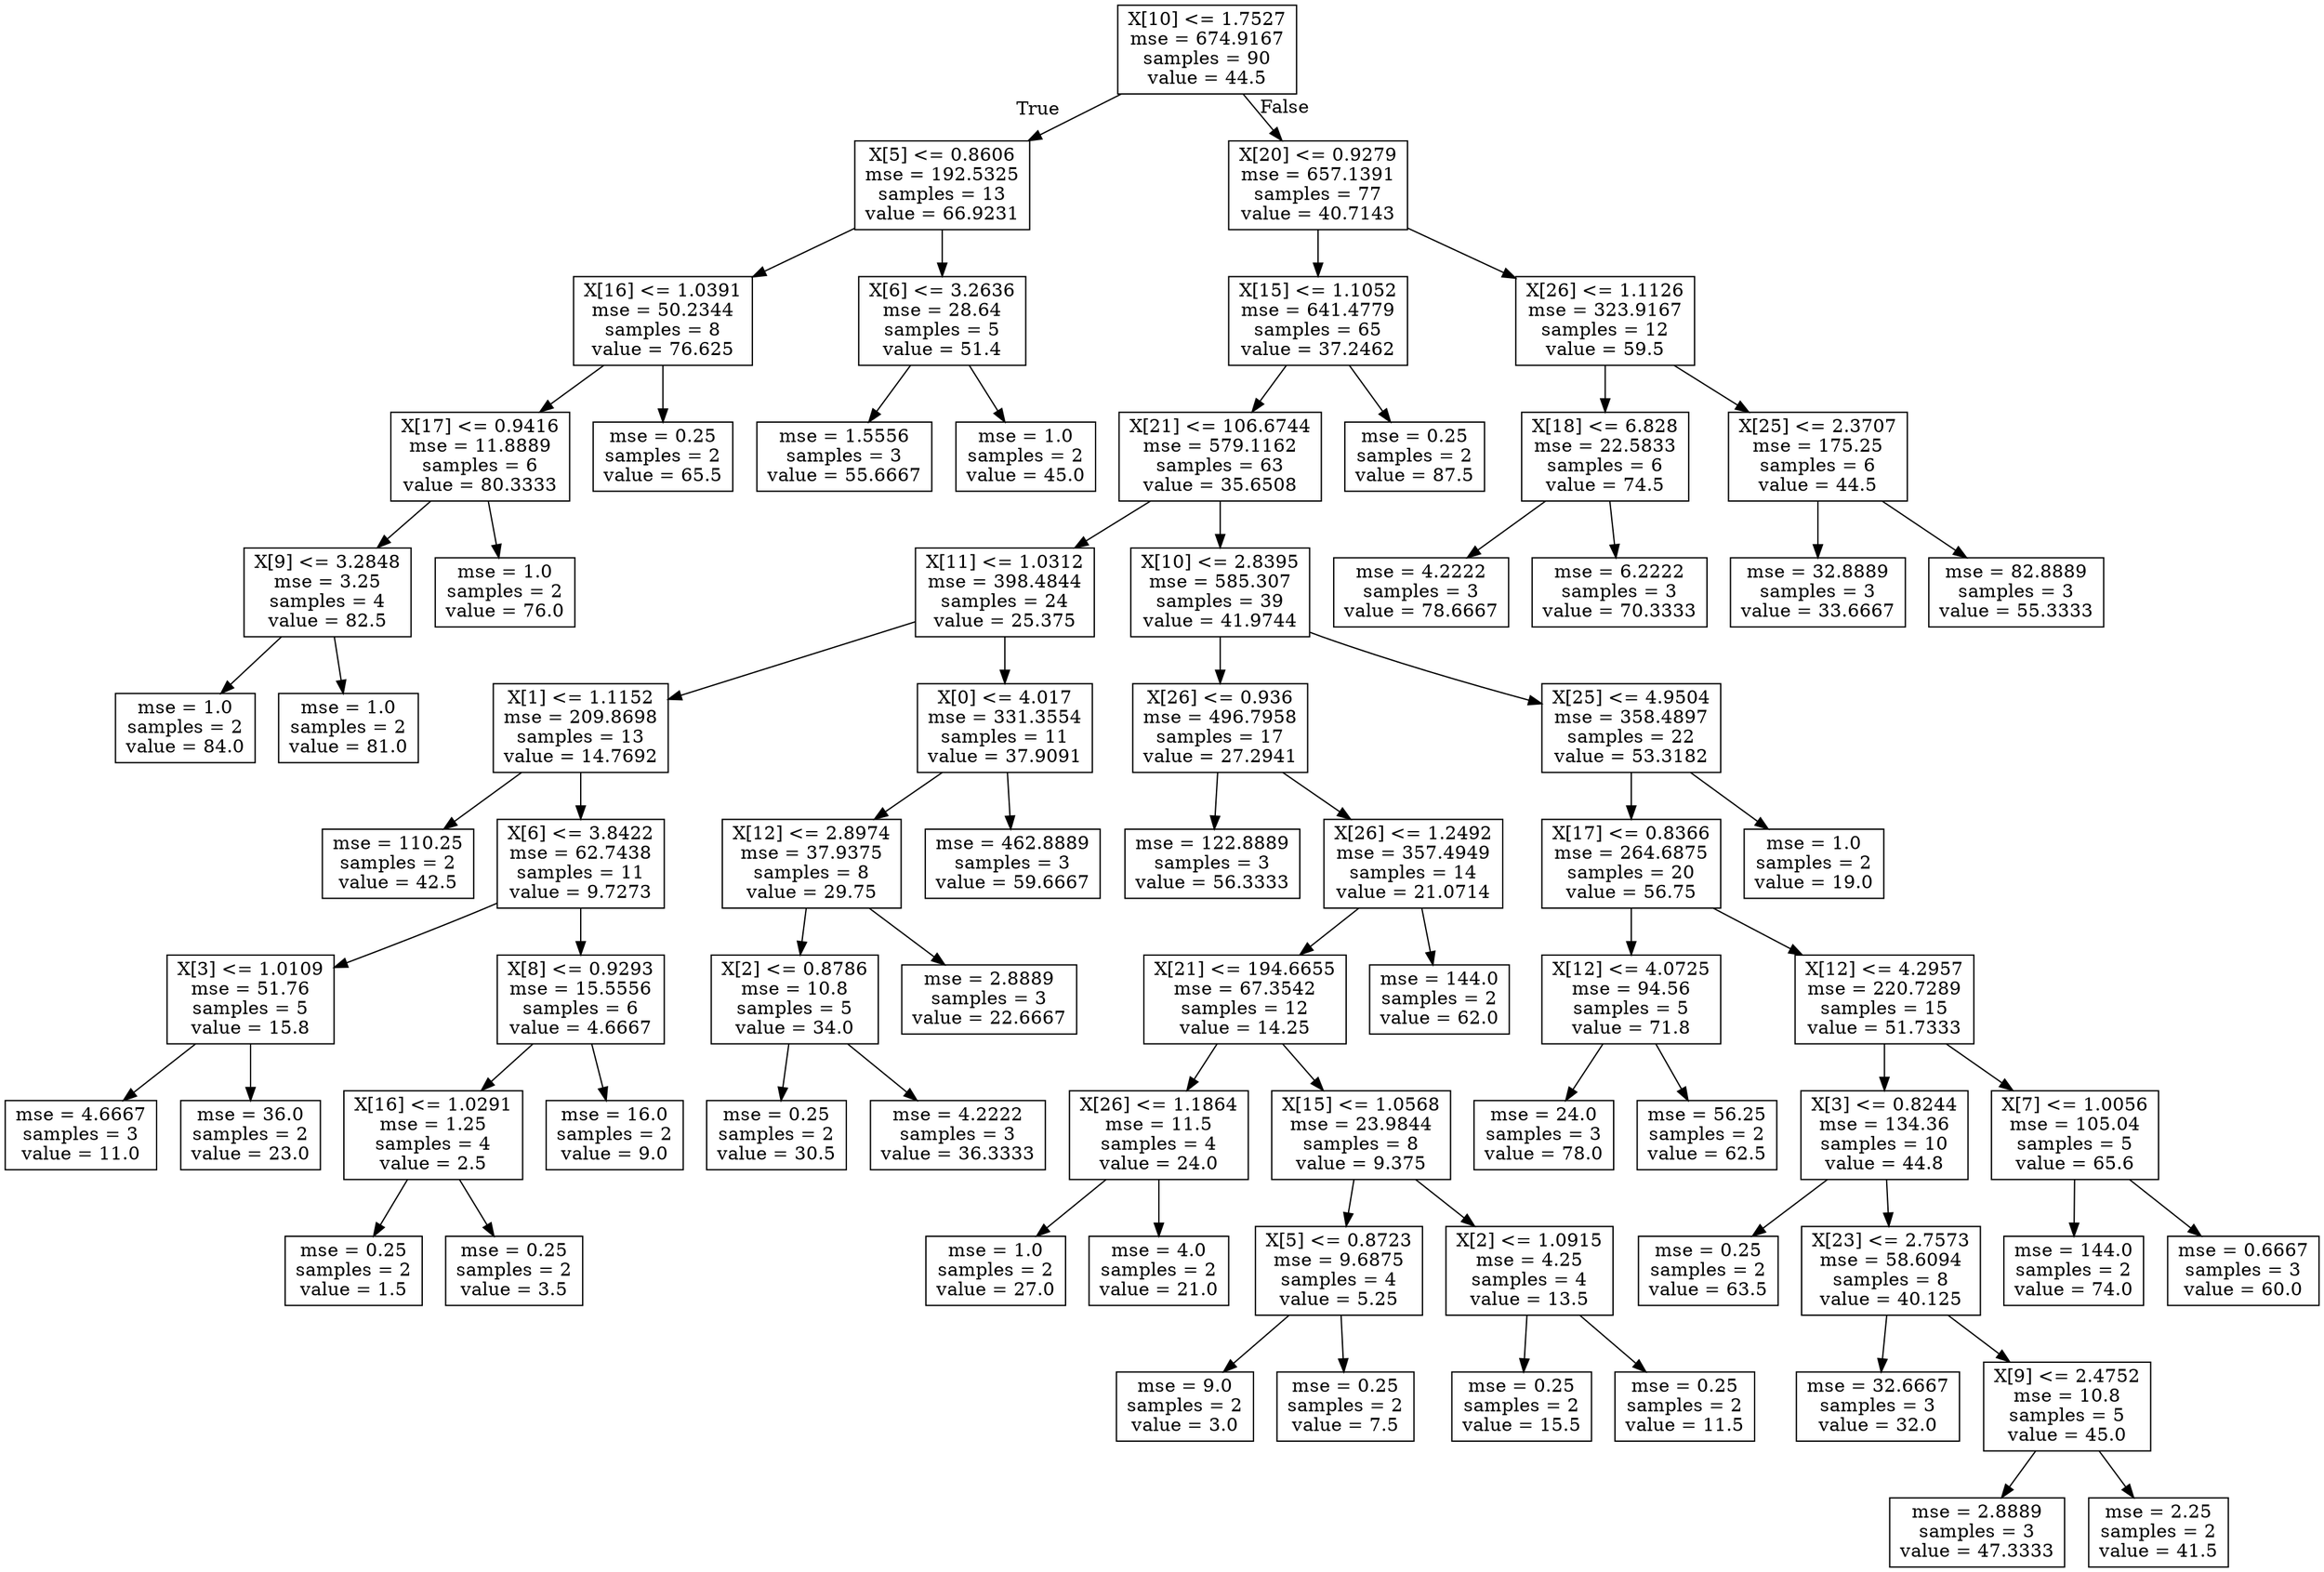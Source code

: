 digraph Tree {
node [shape=box] ;
0 [label="X[10] <= 1.7527\nmse = 674.9167\nsamples = 90\nvalue = 44.5"] ;
1 [label="X[5] <= 0.8606\nmse = 192.5325\nsamples = 13\nvalue = 66.9231"] ;
0 -> 1 [labeldistance=2.5, labelangle=45, headlabel="True"] ;
2 [label="X[16] <= 1.0391\nmse = 50.2344\nsamples = 8\nvalue = 76.625"] ;
1 -> 2 ;
3 [label="X[17] <= 0.9416\nmse = 11.8889\nsamples = 6\nvalue = 80.3333"] ;
2 -> 3 ;
4 [label="X[9] <= 3.2848\nmse = 3.25\nsamples = 4\nvalue = 82.5"] ;
3 -> 4 ;
5 [label="mse = 1.0\nsamples = 2\nvalue = 84.0"] ;
4 -> 5 ;
6 [label="mse = 1.0\nsamples = 2\nvalue = 81.0"] ;
4 -> 6 ;
7 [label="mse = 1.0\nsamples = 2\nvalue = 76.0"] ;
3 -> 7 ;
8 [label="mse = 0.25\nsamples = 2\nvalue = 65.5"] ;
2 -> 8 ;
9 [label="X[6] <= 3.2636\nmse = 28.64\nsamples = 5\nvalue = 51.4"] ;
1 -> 9 ;
10 [label="mse = 1.5556\nsamples = 3\nvalue = 55.6667"] ;
9 -> 10 ;
11 [label="mse = 1.0\nsamples = 2\nvalue = 45.0"] ;
9 -> 11 ;
12 [label="X[20] <= 0.9279\nmse = 657.1391\nsamples = 77\nvalue = 40.7143"] ;
0 -> 12 [labeldistance=2.5, labelangle=-45, headlabel="False"] ;
13 [label="X[15] <= 1.1052\nmse = 641.4779\nsamples = 65\nvalue = 37.2462"] ;
12 -> 13 ;
14 [label="X[21] <= 106.6744\nmse = 579.1162\nsamples = 63\nvalue = 35.6508"] ;
13 -> 14 ;
15 [label="X[11] <= 1.0312\nmse = 398.4844\nsamples = 24\nvalue = 25.375"] ;
14 -> 15 ;
16 [label="X[1] <= 1.1152\nmse = 209.8698\nsamples = 13\nvalue = 14.7692"] ;
15 -> 16 ;
17 [label="mse = 110.25\nsamples = 2\nvalue = 42.5"] ;
16 -> 17 ;
18 [label="X[6] <= 3.8422\nmse = 62.7438\nsamples = 11\nvalue = 9.7273"] ;
16 -> 18 ;
19 [label="X[3] <= 1.0109\nmse = 51.76\nsamples = 5\nvalue = 15.8"] ;
18 -> 19 ;
20 [label="mse = 4.6667\nsamples = 3\nvalue = 11.0"] ;
19 -> 20 ;
21 [label="mse = 36.0\nsamples = 2\nvalue = 23.0"] ;
19 -> 21 ;
22 [label="X[8] <= 0.9293\nmse = 15.5556\nsamples = 6\nvalue = 4.6667"] ;
18 -> 22 ;
23 [label="X[16] <= 1.0291\nmse = 1.25\nsamples = 4\nvalue = 2.5"] ;
22 -> 23 ;
24 [label="mse = 0.25\nsamples = 2\nvalue = 1.5"] ;
23 -> 24 ;
25 [label="mse = 0.25\nsamples = 2\nvalue = 3.5"] ;
23 -> 25 ;
26 [label="mse = 16.0\nsamples = 2\nvalue = 9.0"] ;
22 -> 26 ;
27 [label="X[0] <= 4.017\nmse = 331.3554\nsamples = 11\nvalue = 37.9091"] ;
15 -> 27 ;
28 [label="X[12] <= 2.8974\nmse = 37.9375\nsamples = 8\nvalue = 29.75"] ;
27 -> 28 ;
29 [label="X[2] <= 0.8786\nmse = 10.8\nsamples = 5\nvalue = 34.0"] ;
28 -> 29 ;
30 [label="mse = 0.25\nsamples = 2\nvalue = 30.5"] ;
29 -> 30 ;
31 [label="mse = 4.2222\nsamples = 3\nvalue = 36.3333"] ;
29 -> 31 ;
32 [label="mse = 2.8889\nsamples = 3\nvalue = 22.6667"] ;
28 -> 32 ;
33 [label="mse = 462.8889\nsamples = 3\nvalue = 59.6667"] ;
27 -> 33 ;
34 [label="X[10] <= 2.8395\nmse = 585.307\nsamples = 39\nvalue = 41.9744"] ;
14 -> 34 ;
35 [label="X[26] <= 0.936\nmse = 496.7958\nsamples = 17\nvalue = 27.2941"] ;
34 -> 35 ;
36 [label="mse = 122.8889\nsamples = 3\nvalue = 56.3333"] ;
35 -> 36 ;
37 [label="X[26] <= 1.2492\nmse = 357.4949\nsamples = 14\nvalue = 21.0714"] ;
35 -> 37 ;
38 [label="X[21] <= 194.6655\nmse = 67.3542\nsamples = 12\nvalue = 14.25"] ;
37 -> 38 ;
39 [label="X[26] <= 1.1864\nmse = 11.5\nsamples = 4\nvalue = 24.0"] ;
38 -> 39 ;
40 [label="mse = 1.0\nsamples = 2\nvalue = 27.0"] ;
39 -> 40 ;
41 [label="mse = 4.0\nsamples = 2\nvalue = 21.0"] ;
39 -> 41 ;
42 [label="X[15] <= 1.0568\nmse = 23.9844\nsamples = 8\nvalue = 9.375"] ;
38 -> 42 ;
43 [label="X[5] <= 0.8723\nmse = 9.6875\nsamples = 4\nvalue = 5.25"] ;
42 -> 43 ;
44 [label="mse = 9.0\nsamples = 2\nvalue = 3.0"] ;
43 -> 44 ;
45 [label="mse = 0.25\nsamples = 2\nvalue = 7.5"] ;
43 -> 45 ;
46 [label="X[2] <= 1.0915\nmse = 4.25\nsamples = 4\nvalue = 13.5"] ;
42 -> 46 ;
47 [label="mse = 0.25\nsamples = 2\nvalue = 15.5"] ;
46 -> 47 ;
48 [label="mse = 0.25\nsamples = 2\nvalue = 11.5"] ;
46 -> 48 ;
49 [label="mse = 144.0\nsamples = 2\nvalue = 62.0"] ;
37 -> 49 ;
50 [label="X[25] <= 4.9504\nmse = 358.4897\nsamples = 22\nvalue = 53.3182"] ;
34 -> 50 ;
51 [label="X[17] <= 0.8366\nmse = 264.6875\nsamples = 20\nvalue = 56.75"] ;
50 -> 51 ;
52 [label="X[12] <= 4.0725\nmse = 94.56\nsamples = 5\nvalue = 71.8"] ;
51 -> 52 ;
53 [label="mse = 24.0\nsamples = 3\nvalue = 78.0"] ;
52 -> 53 ;
54 [label="mse = 56.25\nsamples = 2\nvalue = 62.5"] ;
52 -> 54 ;
55 [label="X[12] <= 4.2957\nmse = 220.7289\nsamples = 15\nvalue = 51.7333"] ;
51 -> 55 ;
56 [label="X[3] <= 0.8244\nmse = 134.36\nsamples = 10\nvalue = 44.8"] ;
55 -> 56 ;
57 [label="mse = 0.25\nsamples = 2\nvalue = 63.5"] ;
56 -> 57 ;
58 [label="X[23] <= 2.7573\nmse = 58.6094\nsamples = 8\nvalue = 40.125"] ;
56 -> 58 ;
59 [label="mse = 32.6667\nsamples = 3\nvalue = 32.0"] ;
58 -> 59 ;
60 [label="X[9] <= 2.4752\nmse = 10.8\nsamples = 5\nvalue = 45.0"] ;
58 -> 60 ;
61 [label="mse = 2.8889\nsamples = 3\nvalue = 47.3333"] ;
60 -> 61 ;
62 [label="mse = 2.25\nsamples = 2\nvalue = 41.5"] ;
60 -> 62 ;
63 [label="X[7] <= 1.0056\nmse = 105.04\nsamples = 5\nvalue = 65.6"] ;
55 -> 63 ;
64 [label="mse = 144.0\nsamples = 2\nvalue = 74.0"] ;
63 -> 64 ;
65 [label="mse = 0.6667\nsamples = 3\nvalue = 60.0"] ;
63 -> 65 ;
66 [label="mse = 1.0\nsamples = 2\nvalue = 19.0"] ;
50 -> 66 ;
67 [label="mse = 0.25\nsamples = 2\nvalue = 87.5"] ;
13 -> 67 ;
68 [label="X[26] <= 1.1126\nmse = 323.9167\nsamples = 12\nvalue = 59.5"] ;
12 -> 68 ;
69 [label="X[18] <= 6.828\nmse = 22.5833\nsamples = 6\nvalue = 74.5"] ;
68 -> 69 ;
70 [label="mse = 4.2222\nsamples = 3\nvalue = 78.6667"] ;
69 -> 70 ;
71 [label="mse = 6.2222\nsamples = 3\nvalue = 70.3333"] ;
69 -> 71 ;
72 [label="X[25] <= 2.3707\nmse = 175.25\nsamples = 6\nvalue = 44.5"] ;
68 -> 72 ;
73 [label="mse = 32.8889\nsamples = 3\nvalue = 33.6667"] ;
72 -> 73 ;
74 [label="mse = 82.8889\nsamples = 3\nvalue = 55.3333"] ;
72 -> 74 ;
}